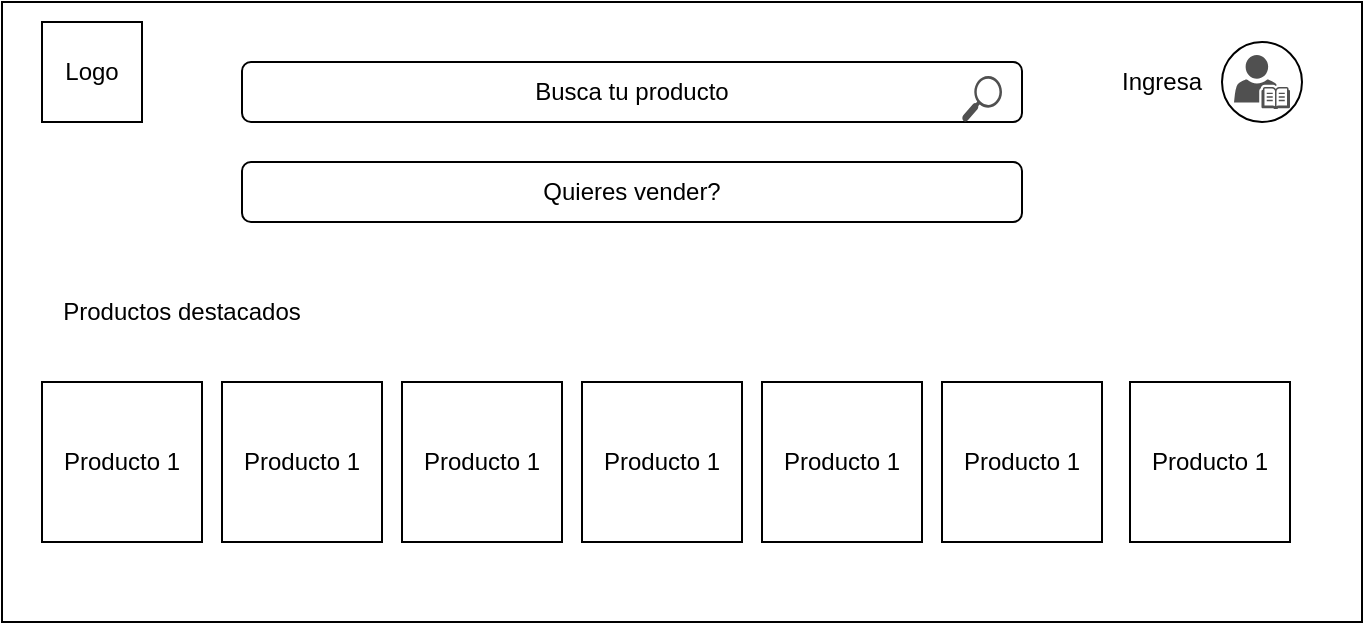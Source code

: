 <mxfile>
    <diagram id="Fs1Oa40cRaND8-NfqR7d" name="página de Inicio">
        <mxGraphModel dx="747" dy="289" grid="1" gridSize="10" guides="1" tooltips="1" connect="1" arrows="1" fold="1" page="1" pageScale="1" pageWidth="850" pageHeight="1100" math="0" shadow="0">
            <root>
                <mxCell id="0"/>
                <mxCell id="1" parent="0"/>
                <mxCell id="3" value="" style="rounded=0;whiteSpace=wrap;html=1;" vertex="1" parent="1">
                    <mxGeometry x="40" y="20" width="680" height="310" as="geometry"/>
                </mxCell>
                <mxCell id="4" value="" style="ellipse;whiteSpace=wrap;html=1;aspect=fixed;" vertex="1" parent="1">
                    <mxGeometry x="650" y="40" width="40" height="40" as="geometry"/>
                </mxCell>
                <mxCell id="5" value="Busca tu producto" style="rounded=1;whiteSpace=wrap;html=1;" vertex="1" parent="1">
                    <mxGeometry x="160" y="50" width="390" height="30" as="geometry"/>
                </mxCell>
                <mxCell id="6" value="Quieres vender?" style="rounded=1;whiteSpace=wrap;html=1;" vertex="1" parent="1">
                    <mxGeometry x="160" y="100" width="390" height="30" as="geometry"/>
                </mxCell>
                <mxCell id="11" value="Logo" style="whiteSpace=wrap;html=1;aspect=fixed;" vertex="1" parent="1">
                    <mxGeometry x="60" y="30" width="50" height="50" as="geometry"/>
                </mxCell>
                <mxCell id="14" value="" style="sketch=0;pointerEvents=1;shadow=0;dashed=0;html=1;strokeColor=none;fillColor=#505050;labelPosition=center;verticalLabelPosition=bottom;verticalAlign=top;outlineConnect=0;align=center;shape=mxgraph.office.concepts.search;" vertex="1" parent="1">
                    <mxGeometry x="520" y="57" width="20" height="23" as="geometry"/>
                </mxCell>
                <mxCell id="15" value="" style="sketch=0;pointerEvents=1;shadow=0;dashed=0;html=1;strokeColor=none;fillColor=#505050;labelPosition=center;verticalLabelPosition=bottom;verticalAlign=top;outlineConnect=0;align=center;shape=mxgraph.office.concepts.learn;" vertex="1" parent="1">
                    <mxGeometry x="656" y="46.5" width="28" height="27" as="geometry"/>
                </mxCell>
                <mxCell id="18" value="Ingresa" style="text;html=1;strokeColor=none;fillColor=none;align=center;verticalAlign=middle;whiteSpace=wrap;rounded=0;" vertex="1" parent="1">
                    <mxGeometry x="590" y="46.5" width="60" height="26.5" as="geometry"/>
                </mxCell>
                <mxCell id="19" value="Producto 1" style="whiteSpace=wrap;html=1;aspect=fixed;" vertex="1" parent="1">
                    <mxGeometry x="60" y="210" width="80" height="80" as="geometry"/>
                </mxCell>
                <mxCell id="20" value="Producto 1" style="whiteSpace=wrap;html=1;aspect=fixed;" vertex="1" parent="1">
                    <mxGeometry x="150" y="210" width="80" height="80" as="geometry"/>
                </mxCell>
                <mxCell id="21" value="Productos destacados" style="text;html=1;strokeColor=none;fillColor=none;align=center;verticalAlign=middle;whiteSpace=wrap;rounded=0;" vertex="1" parent="1">
                    <mxGeometry x="50" y="160" width="160" height="30" as="geometry"/>
                </mxCell>
                <mxCell id="22" value="Producto 1" style="whiteSpace=wrap;html=1;aspect=fixed;" vertex="1" parent="1">
                    <mxGeometry x="240" y="210" width="80" height="80" as="geometry"/>
                </mxCell>
                <mxCell id="23" value="Producto 1" style="whiteSpace=wrap;html=1;aspect=fixed;" vertex="1" parent="1">
                    <mxGeometry x="330" y="210" width="80" height="80" as="geometry"/>
                </mxCell>
                <mxCell id="24" value="Producto 1" style="whiteSpace=wrap;html=1;aspect=fixed;" vertex="1" parent="1">
                    <mxGeometry x="420" y="210" width="80" height="80" as="geometry"/>
                </mxCell>
                <mxCell id="25" value="Producto 1" style="whiteSpace=wrap;html=1;aspect=fixed;" vertex="1" parent="1">
                    <mxGeometry x="510" y="210" width="80" height="80" as="geometry"/>
                </mxCell>
                <mxCell id="26" value="Producto 1" style="whiteSpace=wrap;html=1;aspect=fixed;" vertex="1" parent="1">
                    <mxGeometry x="604" y="210" width="80" height="80" as="geometry"/>
                </mxCell>
            </root>
        </mxGraphModel>
    </diagram>
    <diagram id="X9ttyw_znQDBpDvolQXP" name="Login">
        <mxGraphModel dx="635" dy="246" grid="1" gridSize="10" guides="1" tooltips="1" connect="1" arrows="1" fold="1" page="1" pageScale="1" pageWidth="850" pageHeight="1100" math="0" shadow="0">
            <root>
                <mxCell id="sOTM7avh4ONZ-OYAUL4x-0"/>
                <mxCell id="sOTM7avh4ONZ-OYAUL4x-1" parent="sOTM7avh4ONZ-OYAUL4x-0"/>
            </root>
        </mxGraphModel>
    </diagram>
</mxfile>